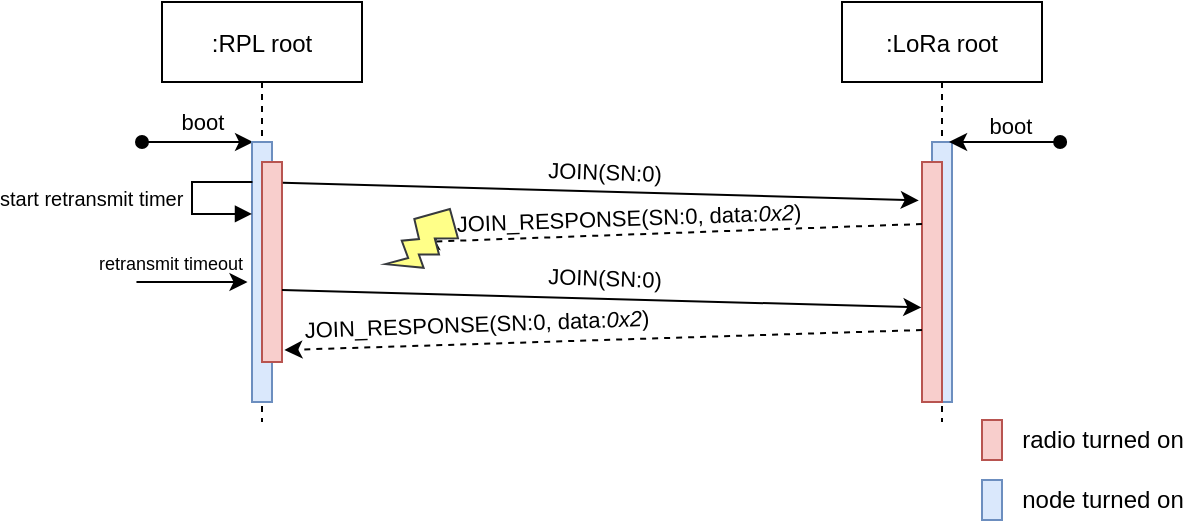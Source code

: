 <mxfile version="14.6.13" type="device"><diagram id="mA45WidGRePJR_pt1eln" name="Page-1"><mxGraphModel dx="813" dy="466" grid="1" gridSize="10" guides="1" tooltips="1" connect="1" arrows="1" fold="1" page="1" pageScale="1" pageWidth="827" pageHeight="1169" math="0" shadow="0"><root><mxCell id="0"/><mxCell id="1" parent="0"/><mxCell id="8nueC3o47RHIGj1TiDGx-1" value=":LoRa root" style="shape=umlLifeline;perimeter=lifelinePerimeter;container=0;collapsible=0;recursiveResize=0;shadow=0;strokeWidth=1;" parent="1" vertex="1"><mxGeometry x="534" y="80" width="100" height="210" as="geometry"/></mxCell><mxCell id="8nueC3o47RHIGj1TiDGx-2" value="" style="endArrow=classic;startArrow=oval;html=1;startFill=1;entryX=0.053;entryY=0;entryDx=0;entryDy=0;entryPerimeter=0;" parent="1" edge="1"><mxGeometry width="50" height="50" relative="1" as="geometry"><mxPoint x="184" y="150" as="sourcePoint"/><mxPoint x="239.53" y="150" as="targetPoint"/></mxGeometry></mxCell><mxCell id="8nueC3o47RHIGj1TiDGx-3" value="boot" style="edgeLabel;html=1;align=center;verticalAlign=middle;resizable=0;points=[];" parent="8nueC3o47RHIGj1TiDGx-2" vertex="1" connectable="0"><mxGeometry x="0.218" y="1" relative="1" as="geometry"><mxPoint x="-4" y="-9" as="offset"/></mxGeometry></mxCell><mxCell id="8nueC3o47RHIGj1TiDGx-4" value=":RPL root" style="shape=umlLifeline;perimeter=lifelinePerimeter;container=1;collapsible=0;recursiveResize=0;shadow=0;strokeWidth=1;" parent="1" vertex="1"><mxGeometry x="194" y="80" width="100" height="210" as="geometry"/></mxCell><mxCell id="8nueC3o47RHIGj1TiDGx-5" value="" style="points=[];perimeter=orthogonalPerimeter;shadow=0;strokeWidth=1;fillColor=#dae8fc;strokeColor=#6c8ebf;" parent="8nueC3o47RHIGj1TiDGx-4" vertex="1"><mxGeometry x="45" y="70" width="10" height="130" as="geometry"/></mxCell><mxCell id="8nueC3o47RHIGj1TiDGx-6" value="" style="points=[];perimeter=orthogonalPerimeter;shadow=0;strokeWidth=1;fillColor=#f8cecc;strokeColor=#b85450;" parent="8nueC3o47RHIGj1TiDGx-4" vertex="1"><mxGeometry x="50" y="80" width="10" height="100" as="geometry"/></mxCell><mxCell id="8nueC3o47RHIGj1TiDGx-7" value="" style="points=[];perimeter=orthogonalPerimeter;shadow=0;strokeWidth=1;fillColor=#dae8fc;strokeColor=#6c8ebf;" parent="1" vertex="1"><mxGeometry x="579" y="150" width="10" height="130" as="geometry"/></mxCell><mxCell id="8nueC3o47RHIGj1TiDGx-8" value="" style="points=[];perimeter=orthogonalPerimeter;shadow=0;strokeWidth=1;fillColor=#f8cecc;strokeColor=#b85450;" parent="1" vertex="1"><mxGeometry x="574" y="160" width="10" height="120" as="geometry"/></mxCell><mxCell id="8nueC3o47RHIGj1TiDGx-9" value="" style="endArrow=classic;html=1;exitX=1.04;exitY=0.26;exitDx=0;exitDy=0;exitPerimeter=0;entryX=-0.16;entryY=0.096;entryDx=0;entryDy=0;entryPerimeter=0;" parent="1" edge="1"><mxGeometry width="50" height="50" relative="1" as="geometry"><mxPoint x="254.4" y="170.4" as="sourcePoint"/><mxPoint x="572.4" y="179.2" as="targetPoint"/></mxGeometry></mxCell><mxCell id="8nueC3o47RHIGj1TiDGx-10" value="JOIN(SN:0)" style="edgeLabel;html=1;align=center;verticalAlign=middle;resizable=0;points=[];rotation=2;" parent="8nueC3o47RHIGj1TiDGx-9" vertex="1" connectable="0"><mxGeometry x="-0.108" relative="1" as="geometry"><mxPoint x="18" y="-10" as="offset"/></mxGeometry></mxCell><mxCell id="8nueC3o47RHIGj1TiDGx-11" value="" style="endArrow=classic;html=1;exitX=-0.12;exitY=0.202;exitDx=0;exitDy=0;exitPerimeter=0;dashed=1;" parent="1" edge="1"><mxGeometry width="50" height="50" relative="1" as="geometry"><mxPoint x="574" y="191" as="sourcePoint"/><mxPoint x="324" y="200" as="targetPoint"/></mxGeometry></mxCell><mxCell id="8nueC3o47RHIGj1TiDGx-12" value="JOIN_RESPONSE(SN:0, data:&lt;i&gt;0x2&lt;/i&gt;)" style="edgeLabel;html=1;align=center;verticalAlign=middle;resizable=0;points=[];rotation=358;" parent="8nueC3o47RHIGj1TiDGx-11" vertex="1" connectable="0"><mxGeometry x="-0.108" relative="1" as="geometry"><mxPoint x="-36" y="-7" as="offset"/></mxGeometry></mxCell><mxCell id="8nueC3o47RHIGj1TiDGx-13" value="" style="endArrow=classic;startArrow=oval;html=1;startFill=1;entryX=0.053;entryY=0;entryDx=0;entryDy=0;entryPerimeter=0;" parent="1" edge="1"><mxGeometry width="50" height="50" relative="1" as="geometry"><mxPoint x="643.06" y="150" as="sourcePoint"/><mxPoint x="587.53" y="150" as="targetPoint"/></mxGeometry></mxCell><mxCell id="8nueC3o47RHIGj1TiDGx-14" value="boot" style="edgeLabel;html=1;align=center;verticalAlign=middle;resizable=0;points=[];" parent="8nueC3o47RHIGj1TiDGx-13" vertex="1" connectable="0"><mxGeometry x="0.218" y="1" relative="1" as="geometry"><mxPoint x="9" y="-9" as="offset"/></mxGeometry></mxCell><mxCell id="8nueC3o47RHIGj1TiDGx-18" value="" style="verticalLabelPosition=bottom;verticalAlign=top;html=1;shape=mxgraph.basic.flash;fontSize=9;fillColor=#ffff88;strokeColor=#36393d;rotation=30;" parent="1" vertex="1"><mxGeometry x="314" y="180" width="25" height="40" as="geometry"/></mxCell><mxCell id="8nueC3o47RHIGj1TiDGx-19" value="&lt;font size=&quot;1&quot;&gt;start retransmit timer&lt;/font&gt;" style="edgeStyle=orthogonalEdgeStyle;html=1;align=left;spacingLeft=2;endArrow=block;rounded=0;exitX=1.044;exitY=0.643;exitDx=0;exitDy=0;exitPerimeter=0;" parent="1" edge="1"><mxGeometry x="0.005" y="-100" relative="1" as="geometry"><mxPoint x="239.22" y="170" as="sourcePoint"/><Array as="points"><mxPoint x="209" y="169.98"/><mxPoint x="209" y="185.98"/></Array><mxPoint x="239" y="185.98" as="targetPoint"/><mxPoint as="offset"/></mxGeometry></mxCell><mxCell id="8nueC3o47RHIGj1TiDGx-20" value="" style="endArrow=classic;startArrow=none;html=1;startFill=0;entryX=0.053;entryY=0;entryDx=0;entryDy=0;entryPerimeter=0;" parent="1" edge="1"><mxGeometry width="50" height="50" relative="1" as="geometry"><mxPoint x="181.23" y="220" as="sourcePoint"/><mxPoint x="236.76" y="220" as="targetPoint"/></mxGeometry></mxCell><mxCell id="8nueC3o47RHIGj1TiDGx-21" value="&lt;font style=&quot;font-size: 9px&quot;&gt;retransmit timeout&lt;/font&gt;" style="edgeLabel;html=1;align=center;verticalAlign=middle;resizable=0;points=[];labelBackgroundColor=none;" parent="8nueC3o47RHIGj1TiDGx-20" vertex="1" connectable="0"><mxGeometry x="0.218" y="1" relative="1" as="geometry"><mxPoint x="-17" y="-9" as="offset"/></mxGeometry></mxCell><mxCell id="8nueC3o47RHIGj1TiDGx-22" value="" style="endArrow=classic;html=1;exitX=-0.12;exitY=0.202;exitDx=0;exitDy=0;exitPerimeter=0;dashed=1;entryX=1.12;entryY=0.667;entryDx=0;entryDy=0;entryPerimeter=0;" parent="1" edge="1"><mxGeometry width="50" height="50" relative="1" as="geometry"><mxPoint x="574" y="244" as="sourcePoint"/><mxPoint x="255.2" y="254.02" as="targetPoint"/></mxGeometry></mxCell><mxCell id="8nueC3o47RHIGj1TiDGx-23" value="JOIN_RESPONSE(SN:0, data:&lt;i&gt;0x2&lt;/i&gt;)" style="edgeLabel;html=1;align=center;verticalAlign=middle;resizable=0;points=[];rotation=358;" parent="8nueC3o47RHIGj1TiDGx-22" vertex="1" connectable="0"><mxGeometry x="-0.108" relative="1" as="geometry"><mxPoint x="-81" y="-8" as="offset"/></mxGeometry></mxCell><mxCell id="8nueC3o47RHIGj1TiDGx-24" value="" style="endArrow=classic;html=1;exitX=1.04;exitY=0.26;exitDx=0;exitDy=0;exitPerimeter=0;entryX=-0.03;entryY=0.303;entryDx=0;entryDy=0;entryPerimeter=0;" parent="1" edge="1"><mxGeometry width="50" height="50" relative="1" as="geometry"><mxPoint x="254" y="224" as="sourcePoint"/><mxPoint x="573.7" y="232.72" as="targetPoint"/></mxGeometry></mxCell><mxCell id="8nueC3o47RHIGj1TiDGx-25" value="JOIN(SN:0)" style="edgeLabel;html=1;align=center;verticalAlign=middle;resizable=0;points=[];rotation=2;" parent="8nueC3o47RHIGj1TiDGx-24" vertex="1" connectable="0"><mxGeometry x="-0.108" relative="1" as="geometry"><mxPoint x="18" y="-10" as="offset"/></mxGeometry></mxCell><mxCell id="8nueC3o47RHIGj1TiDGx-55" value="" style="group" parent="1" vertex="1" connectable="0"><mxGeometry x="604" y="289" width="110" height="50" as="geometry"/></mxCell><mxCell id="8nueC3o47RHIGj1TiDGx-56" value="" style="points=[];perimeter=orthogonalPerimeter;shadow=0;strokeWidth=1;fillColor=#f8cecc;strokeColor=#b85450;" parent="8nueC3o47RHIGj1TiDGx-55" vertex="1"><mxGeometry width="10" height="20" as="geometry"/></mxCell><mxCell id="8nueC3o47RHIGj1TiDGx-57" value="" style="points=[];perimeter=orthogonalPerimeter;shadow=0;strokeWidth=1;fillColor=#dae8fc;strokeColor=#6c8ebf;" parent="8nueC3o47RHIGj1TiDGx-55" vertex="1"><mxGeometry y="30" width="10" height="20" as="geometry"/></mxCell><mxCell id="8nueC3o47RHIGj1TiDGx-58" value="radio turned on" style="text;html=1;align=center;verticalAlign=middle;resizable=0;points=[];autosize=1;strokeColor=none;" parent="8nueC3o47RHIGj1TiDGx-55" vertex="1"><mxGeometry x="10" width="100" height="20" as="geometry"/></mxCell><mxCell id="8nueC3o47RHIGj1TiDGx-59" value="node turned on" style="text;html=1;align=center;verticalAlign=middle;resizable=0;points=[];autosize=1;strokeColor=none;" parent="8nueC3o47RHIGj1TiDGx-55" vertex="1"><mxGeometry x="10" y="30" width="100" height="20" as="geometry"/></mxCell></root></mxGraphModel></diagram></mxfile>